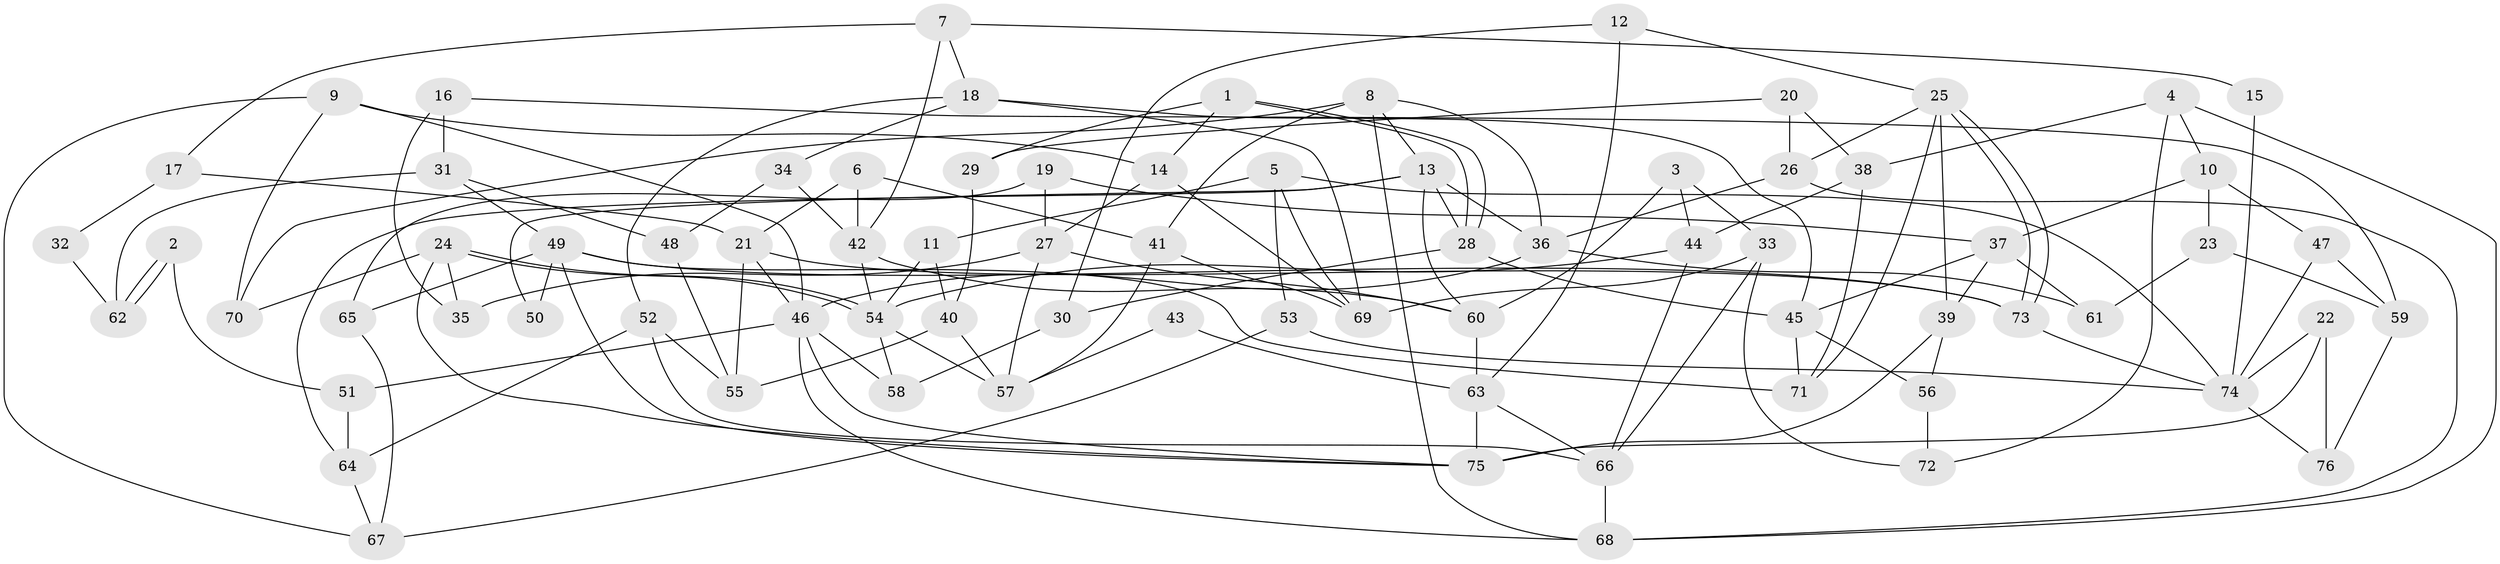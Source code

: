 // Generated by graph-tools (version 1.1) at 2025/02/03/09/25 03:02:09]
// undirected, 76 vertices, 152 edges
graph export_dot {
graph [start="1"]
  node [color=gray90,style=filled];
  1;
  2;
  3;
  4;
  5;
  6;
  7;
  8;
  9;
  10;
  11;
  12;
  13;
  14;
  15;
  16;
  17;
  18;
  19;
  20;
  21;
  22;
  23;
  24;
  25;
  26;
  27;
  28;
  29;
  30;
  31;
  32;
  33;
  34;
  35;
  36;
  37;
  38;
  39;
  40;
  41;
  42;
  43;
  44;
  45;
  46;
  47;
  48;
  49;
  50;
  51;
  52;
  53;
  54;
  55;
  56;
  57;
  58;
  59;
  60;
  61;
  62;
  63;
  64;
  65;
  66;
  67;
  68;
  69;
  70;
  71;
  72;
  73;
  74;
  75;
  76;
  1 -- 28;
  1 -- 28;
  1 -- 29;
  1 -- 14;
  2 -- 62;
  2 -- 62;
  2 -- 51;
  3 -- 33;
  3 -- 44;
  3 -- 60;
  4 -- 68;
  4 -- 38;
  4 -- 10;
  4 -- 72;
  5 -- 53;
  5 -- 74;
  5 -- 11;
  5 -- 69;
  6 -- 42;
  6 -- 41;
  6 -- 21;
  7 -- 42;
  7 -- 18;
  7 -- 15;
  7 -- 17;
  8 -- 36;
  8 -- 13;
  8 -- 41;
  8 -- 68;
  8 -- 70;
  9 -- 70;
  9 -- 14;
  9 -- 46;
  9 -- 67;
  10 -- 37;
  10 -- 23;
  10 -- 47;
  11 -- 54;
  11 -- 40;
  12 -- 25;
  12 -- 30;
  12 -- 63;
  13 -- 28;
  13 -- 60;
  13 -- 36;
  13 -- 50;
  13 -- 64;
  14 -- 27;
  14 -- 69;
  15 -- 74;
  16 -- 31;
  16 -- 35;
  16 -- 59;
  17 -- 21;
  17 -- 32;
  18 -- 69;
  18 -- 45;
  18 -- 34;
  18 -- 52;
  19 -- 27;
  19 -- 37;
  19 -- 65;
  20 -- 26;
  20 -- 38;
  20 -- 29;
  21 -- 46;
  21 -- 55;
  21 -- 73;
  22 -- 75;
  22 -- 74;
  22 -- 76;
  23 -- 59;
  23 -- 61;
  24 -- 54;
  24 -- 54;
  24 -- 75;
  24 -- 35;
  24 -- 70;
  25 -- 73;
  25 -- 73;
  25 -- 71;
  25 -- 26;
  25 -- 39;
  26 -- 36;
  26 -- 68;
  27 -- 57;
  27 -- 60;
  27 -- 35;
  28 -- 45;
  28 -- 30;
  29 -- 40;
  30 -- 58;
  31 -- 49;
  31 -- 48;
  31 -- 62;
  32 -- 62;
  33 -- 66;
  33 -- 69;
  33 -- 72;
  34 -- 42;
  34 -- 48;
  36 -- 46;
  36 -- 61;
  37 -- 61;
  37 -- 39;
  37 -- 45;
  38 -- 71;
  38 -- 44;
  39 -- 75;
  39 -- 56;
  40 -- 55;
  40 -- 57;
  41 -- 69;
  41 -- 57;
  42 -- 60;
  42 -- 54;
  43 -- 63;
  43 -- 57;
  44 -- 66;
  44 -- 54;
  45 -- 56;
  45 -- 71;
  46 -- 68;
  46 -- 51;
  46 -- 58;
  46 -- 75;
  47 -- 59;
  47 -- 74;
  48 -- 55;
  49 -- 73;
  49 -- 75;
  49 -- 50;
  49 -- 65;
  49 -- 71;
  51 -- 64;
  52 -- 64;
  52 -- 55;
  52 -- 66;
  53 -- 74;
  53 -- 67;
  54 -- 57;
  54 -- 58;
  56 -- 72;
  59 -- 76;
  60 -- 63;
  63 -- 66;
  63 -- 75;
  64 -- 67;
  65 -- 67;
  66 -- 68;
  73 -- 74;
  74 -- 76;
}
